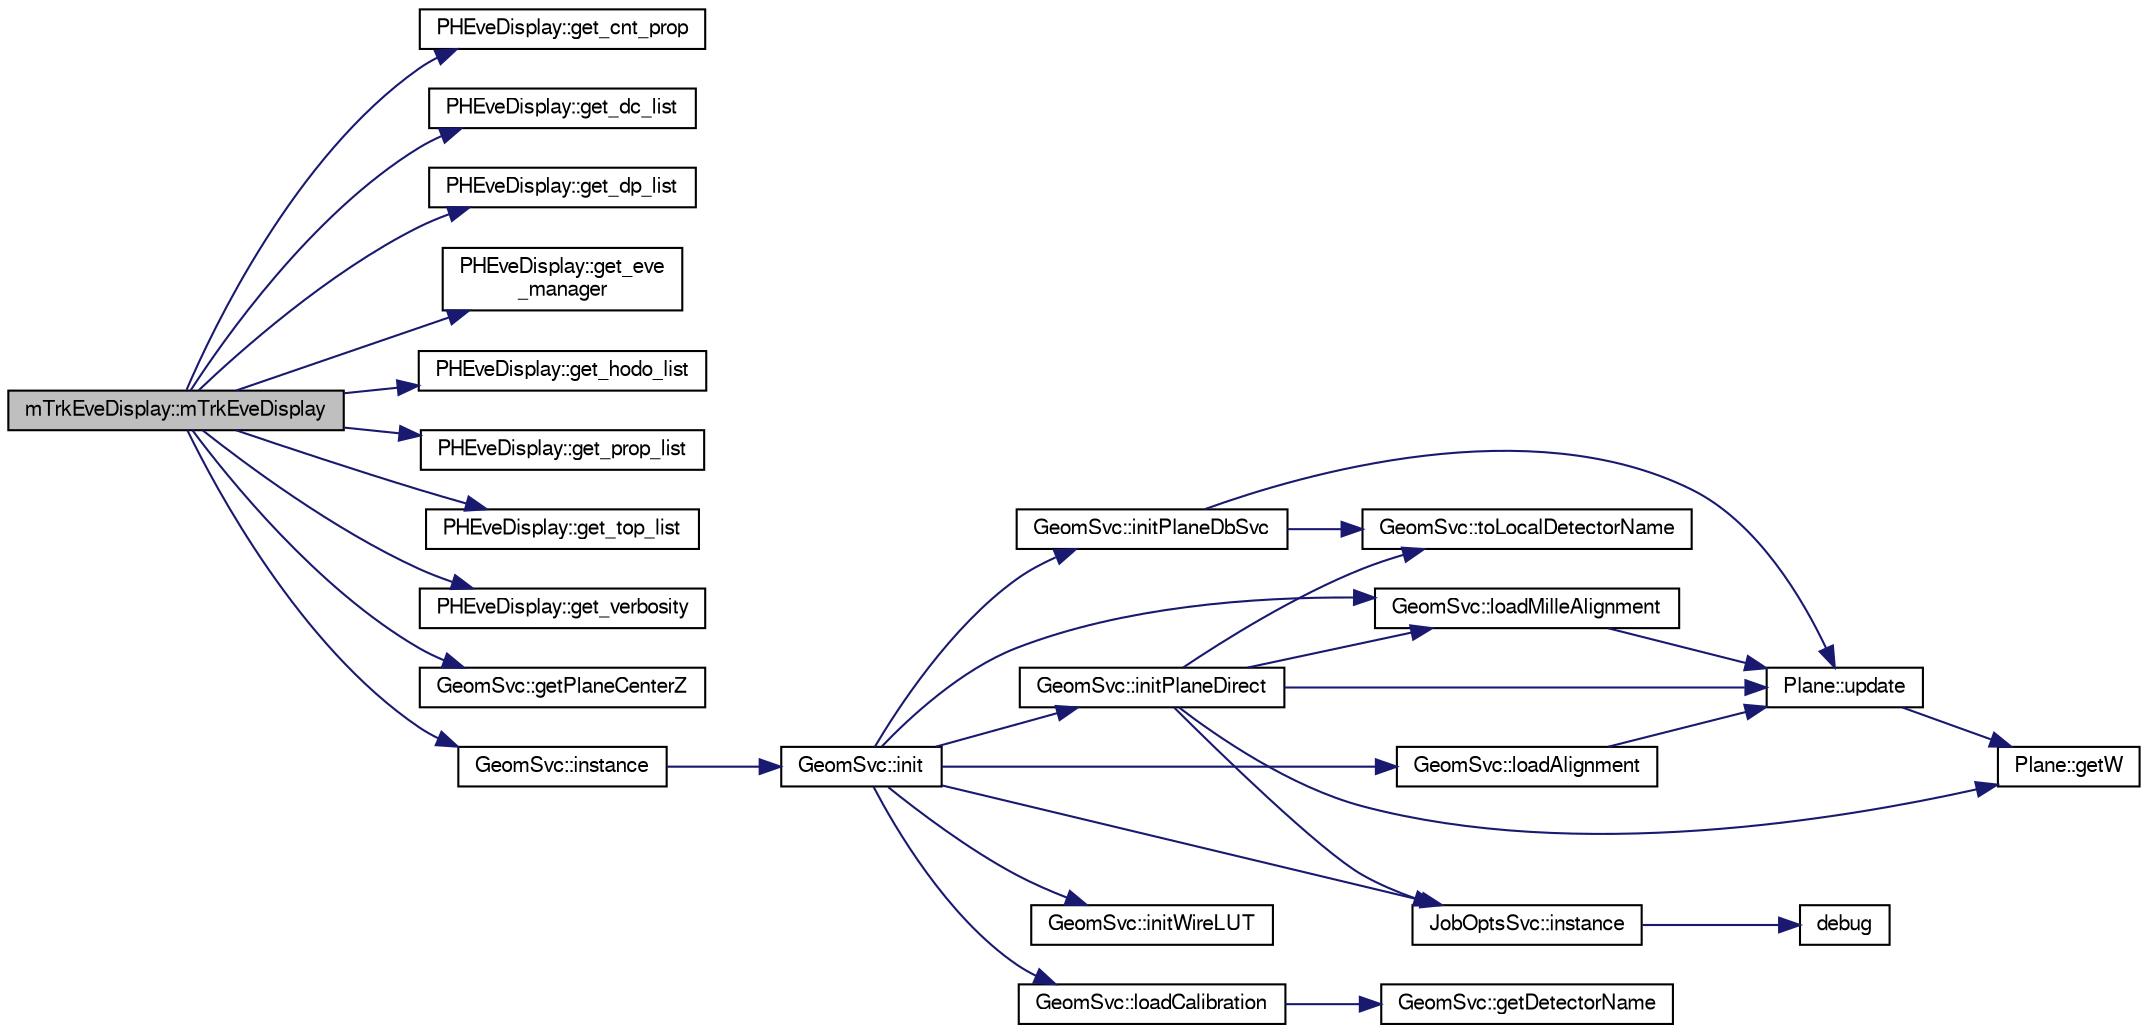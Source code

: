 digraph "mTrkEveDisplay::mTrkEveDisplay"
{
  bgcolor="transparent";
  edge [fontname="FreeSans",fontsize="10",labelfontname="FreeSans",labelfontsize="10"];
  node [fontname="FreeSans",fontsize="10",shape=record];
  rankdir="LR";
  Node1 [label="mTrkEveDisplay::mTrkEveDisplay",height=0.2,width=0.4,color="black", fillcolor="grey75", style="filled" fontcolor="black"];
  Node1 -> Node2 [color="midnightblue",fontsize="10",style="solid",fontname="FreeSans"];
  Node2 [label="PHEveDisplay::get_cnt_prop",height=0.2,width=0.4,color="black",URL="$df/d41/classPHEveDisplay.html#a47ae2a3cf3e55ba70512c264cfdfe366"];
  Node1 -> Node3 [color="midnightblue",fontsize="10",style="solid",fontname="FreeSans"];
  Node3 [label="PHEveDisplay::get_dc_list",height=0.2,width=0.4,color="black",URL="$df/d41/classPHEveDisplay.html#a346b68f2b437911760e38ea108ddbd6b"];
  Node1 -> Node4 [color="midnightblue",fontsize="10",style="solid",fontname="FreeSans"];
  Node4 [label="PHEveDisplay::get_dp_list",height=0.2,width=0.4,color="black",URL="$df/d41/classPHEveDisplay.html#a393c6659da8ab7e0f48cdddd6467d56e"];
  Node1 -> Node5 [color="midnightblue",fontsize="10",style="solid",fontname="FreeSans"];
  Node5 [label="PHEveDisplay::get_eve\l_manager",height=0.2,width=0.4,color="black",URL="$df/d41/classPHEveDisplay.html#ad47bef53bbbeb5f778dd34d902b5b585",tooltip="Return a pointer to the underlying TEveManager. "];
  Node1 -> Node6 [color="midnightblue",fontsize="10",style="solid",fontname="FreeSans"];
  Node6 [label="PHEveDisplay::get_hodo_list",height=0.2,width=0.4,color="black",URL="$df/d41/classPHEveDisplay.html#a29b39f28a7b5763d4f6da51cdeada3af"];
  Node1 -> Node7 [color="midnightblue",fontsize="10",style="solid",fontname="FreeSans"];
  Node7 [label="PHEveDisplay::get_prop_list",height=0.2,width=0.4,color="black",URL="$df/d41/classPHEveDisplay.html#a31b8d6370246bf7ba1e44c6cfbbc319d"];
  Node1 -> Node8 [color="midnightblue",fontsize="10",style="solid",fontname="FreeSans"];
  Node8 [label="PHEveDisplay::get_top_list",height=0.2,width=0.4,color="black",URL="$df/d41/classPHEveDisplay.html#a67b80092affe76ad2d4733a167f5f54f"];
  Node1 -> Node9 [color="midnightblue",fontsize="10",style="solid",fontname="FreeSans"];
  Node9 [label="PHEveDisplay::get_verbosity",height=0.2,width=0.4,color="black",URL="$df/d41/classPHEveDisplay.html#aacc57f301903c06892318c40bdabf60a"];
  Node1 -> Node10 [color="midnightblue",fontsize="10",style="solid",fontname="FreeSans"];
  Node10 [label="GeomSvc::getPlaneCenterZ",height=0.2,width=0.4,color="black",URL="$d0/da0/classGeomSvc.html#a3297a6727be56e5bdacee689f3a309da"];
  Node1 -> Node11 [color="midnightblue",fontsize="10",style="solid",fontname="FreeSans"];
  Node11 [label="GeomSvc::instance",height=0.2,width=0.4,color="black",URL="$d0/da0/classGeomSvc.html#a2b7ecf5467120206b9479654c48ad7c4",tooltip="singlton instance "];
  Node11 -> Node12 [color="midnightblue",fontsize="10",style="solid",fontname="FreeSans"];
  Node12 [label="GeomSvc::init",height=0.2,width=0.4,color="black",URL="$d0/da0/classGeomSvc.html#a96ec4efc82cbaed0b5623e4dd69385b6",tooltip="Initialization, either from MySQL or from ascii file. "];
  Node12 -> Node13 [color="midnightblue",fontsize="10",style="solid",fontname="FreeSans"];
  Node13 [label="GeomSvc::initPlaneDbSvc",height=0.2,width=0.4,color="black",URL="$d0/da0/classGeomSvc.html#adbe1473f9b3a8ff942da8d7d8ee28322"];
  Node13 -> Node14 [color="midnightblue",fontsize="10",style="solid",fontname="FreeSans"];
  Node14 [label="GeomSvc::toLocalDetectorName",height=0.2,width=0.4,color="black",URL="$d0/da0/classGeomSvc.html#a315e886f05db8254ed7d320706e268e6",tooltip="Convert the official detectorName to local detectorName. "];
  Node13 -> Node15 [color="midnightblue",fontsize="10",style="solid",fontname="FreeSans"];
  Node15 [label="Plane::update",height=0.2,width=0.4,color="black",URL="$dc/d90/classPlane.html#a7fbb07f76503fe057772e01f542afc32"];
  Node15 -> Node16 [color="midnightblue",fontsize="10",style="solid",fontname="FreeSans"];
  Node16 [label="Plane::getW",height=0.2,width=0.4,color="black",URL="$dc/d90/classPlane.html#a48ab3a309bee8c386464b36a7593df16"];
  Node12 -> Node17 [color="midnightblue",fontsize="10",style="solid",fontname="FreeSans"];
  Node17 [label="GeomSvc::initPlaneDirect",height=0.2,width=0.4,color="black",URL="$d0/da0/classGeomSvc.html#a0d550b9f787318d57cdae9db2d04d6fb"];
  Node17 -> Node16 [color="midnightblue",fontsize="10",style="solid",fontname="FreeSans"];
  Node17 -> Node18 [color="midnightblue",fontsize="10",style="solid",fontname="FreeSans"];
  Node18 [label="JobOptsSvc::instance",height=0.2,width=0.4,color="black",URL="$d8/d62/classJobOptsSvc.html#aeb0d694dc08274aa90b0d6b1ee8384cb",tooltip="singlton instance "];
  Node18 -> Node19 [color="midnightblue",fontsize="10",style="solid",fontname="FreeSans"];
  Node19 [label="debug",height=0.2,width=0.4,color="black",URL="$dd/d23/JobOptsSvc_8cxx.html#a71e70a8ecc08c35494b083076d2ace7b"];
  Node17 -> Node20 [color="midnightblue",fontsize="10",style="solid",fontname="FreeSans"];
  Node20 [label="GeomSvc::loadMilleAlignment",height=0.2,width=0.4,color="black",URL="$d0/da0/classGeomSvc.html#a418543d7b33fc95092b2cd4a7496f1b8"];
  Node20 -> Node15 [color="midnightblue",fontsize="10",style="solid",fontname="FreeSans"];
  Node17 -> Node14 [color="midnightblue",fontsize="10",style="solid",fontname="FreeSans"];
  Node17 -> Node15 [color="midnightblue",fontsize="10",style="solid",fontname="FreeSans"];
  Node12 -> Node21 [color="midnightblue",fontsize="10",style="solid",fontname="FreeSans"];
  Node21 [label="GeomSvc::initWireLUT",height=0.2,width=0.4,color="black",URL="$d0/da0/classGeomSvc.html#a0c78d3ac904cfbb367e96c73f176630d"];
  Node12 -> Node18 [color="midnightblue",fontsize="10",style="solid",fontname="FreeSans"];
  Node12 -> Node22 [color="midnightblue",fontsize="10",style="solid",fontname="FreeSans"];
  Node22 [label="GeomSvc::loadAlignment",height=0.2,width=0.4,color="black",URL="$d0/da0/classGeomSvc.html#ab6c810e39b86ce66a4be6a596b4d54b8"];
  Node22 -> Node15 [color="midnightblue",fontsize="10",style="solid",fontname="FreeSans"];
  Node12 -> Node23 [color="midnightblue",fontsize="10",style="solid",fontname="FreeSans"];
  Node23 [label="GeomSvc::loadCalibration",height=0.2,width=0.4,color="black",URL="$d0/da0/classGeomSvc.html#abc60088ed5985a796f5df18ae4299661"];
  Node23 -> Node24 [color="midnightblue",fontsize="10",style="solid",fontname="FreeSans"];
  Node24 [label="GeomSvc::getDetectorName",height=0.2,width=0.4,color="black",URL="$d0/da0/classGeomSvc.html#a64fde7dce7f3df7cf534796d7da4ecdb"];
  Node12 -> Node20 [color="midnightblue",fontsize="10",style="solid",fontname="FreeSans"];
}
